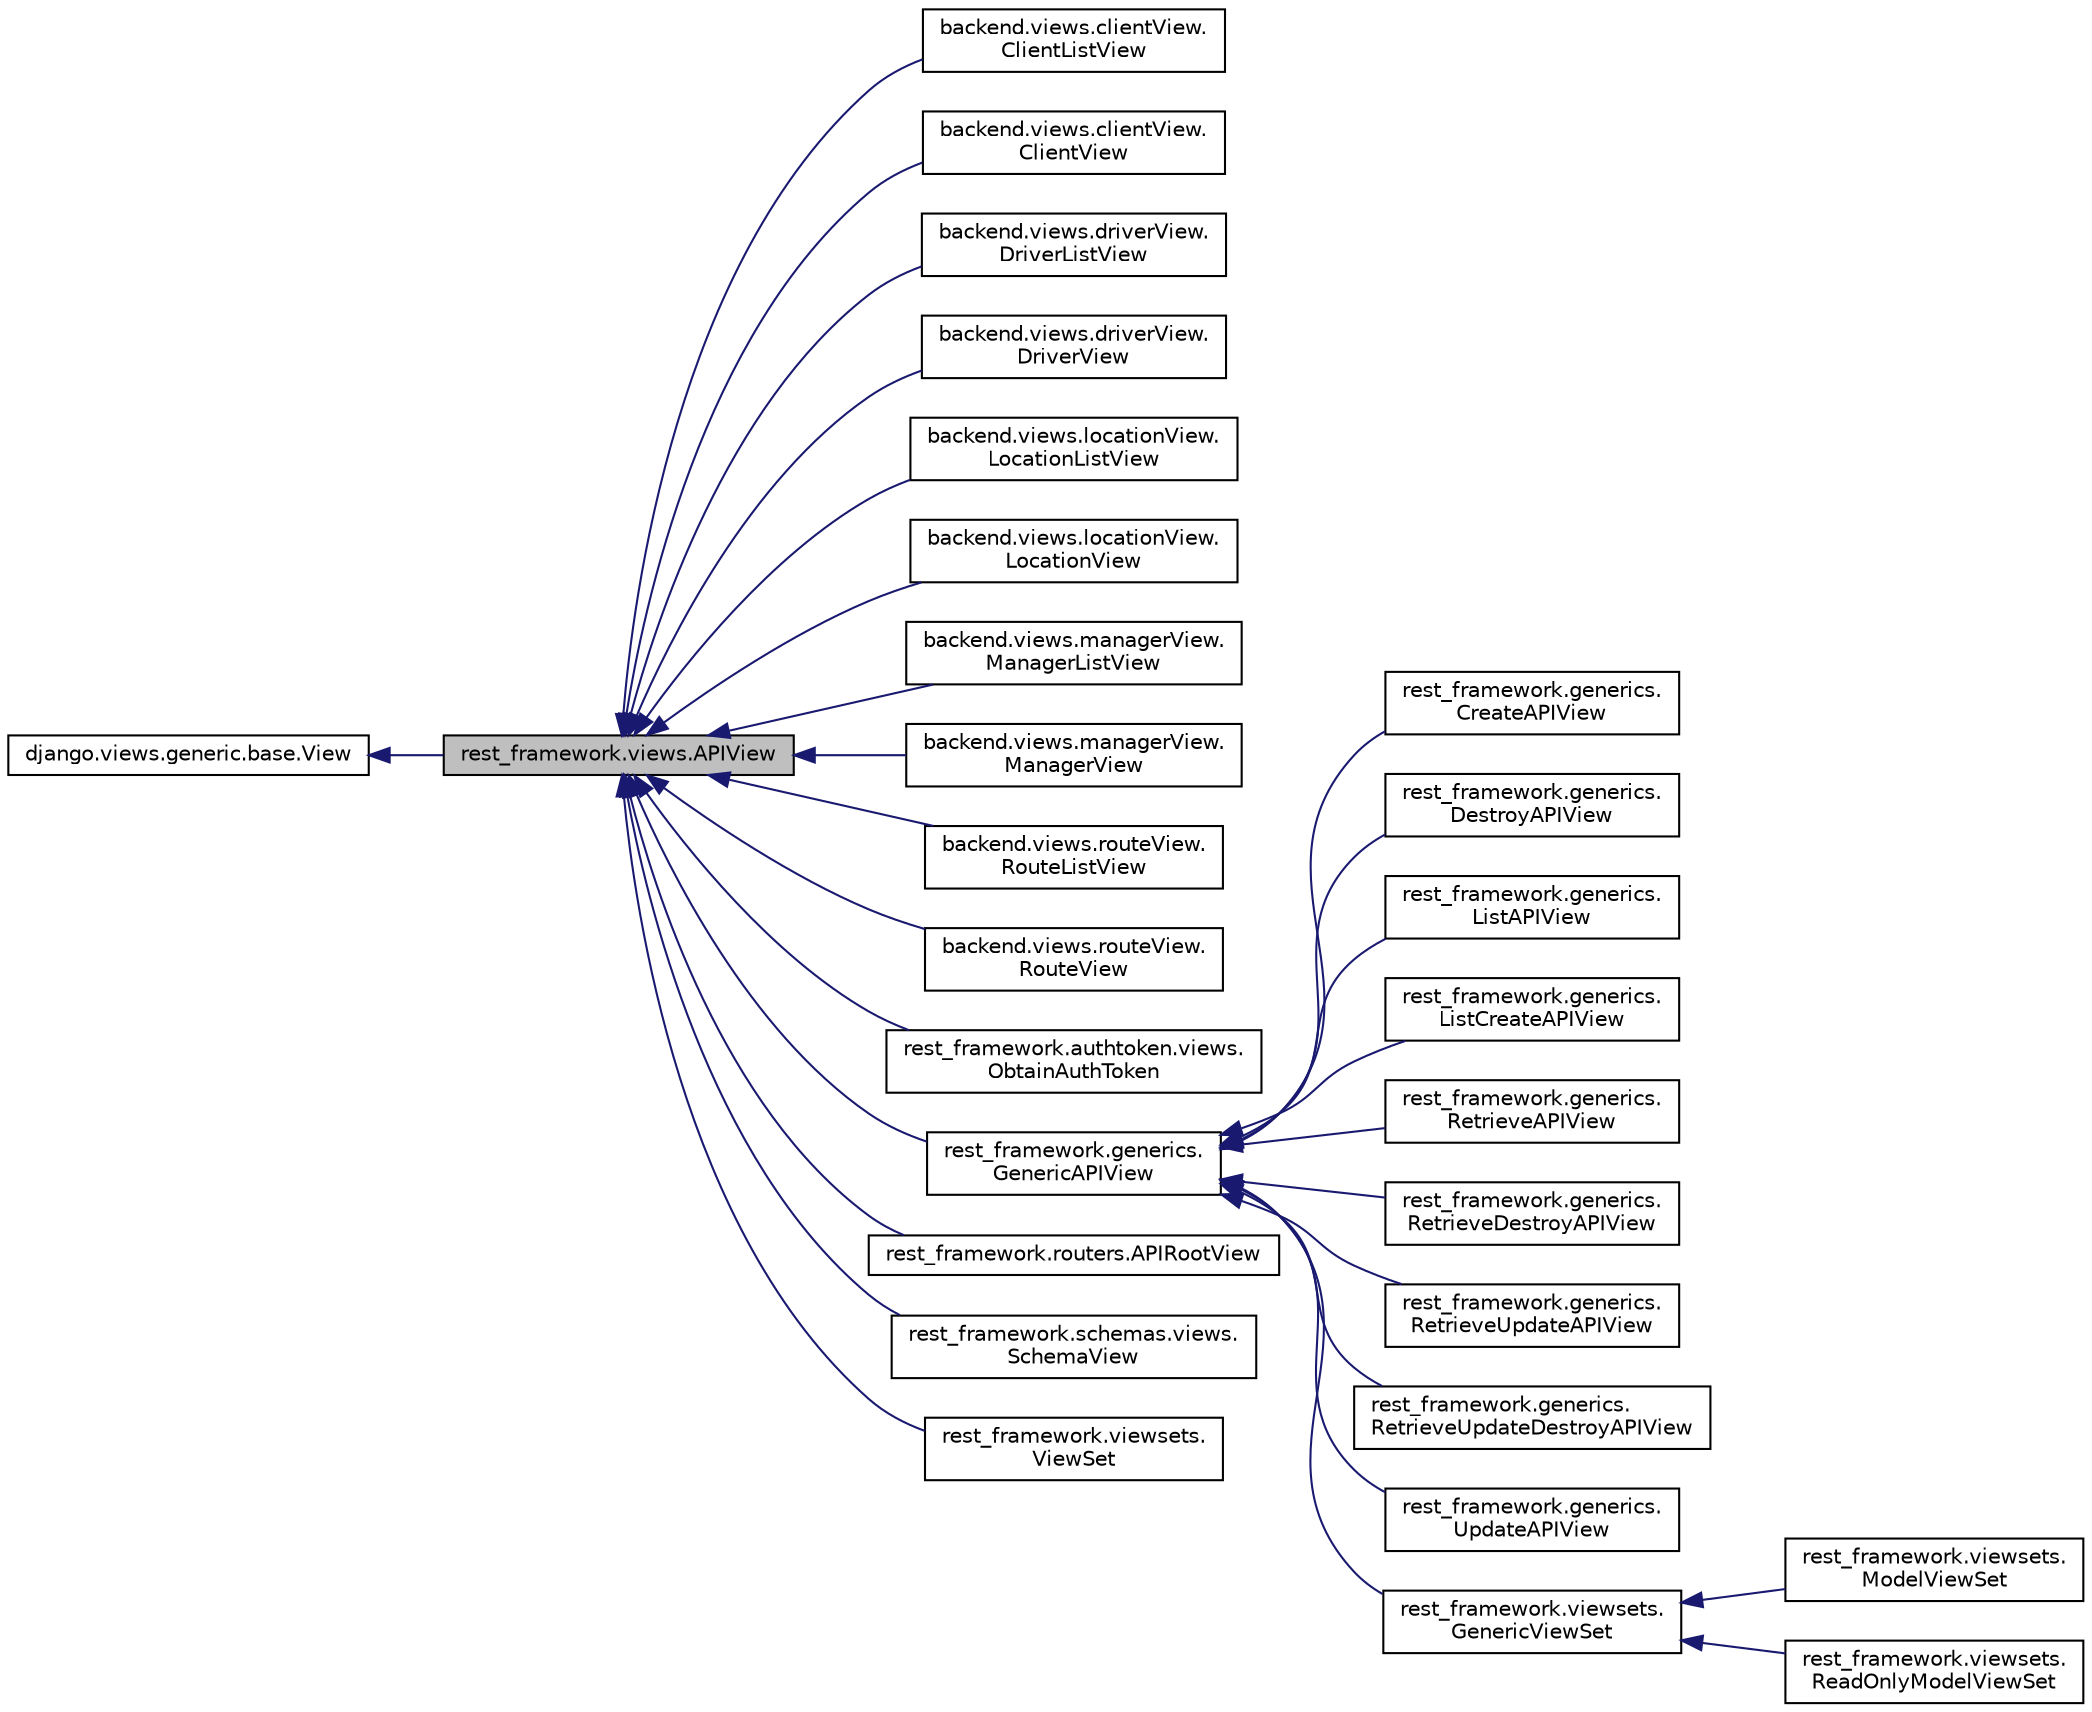 digraph "rest_framework.views.APIView"
{
 // LATEX_PDF_SIZE
  edge [fontname="Helvetica",fontsize="10",labelfontname="Helvetica",labelfontsize="10"];
  node [fontname="Helvetica",fontsize="10",shape=record];
  rankdir="LR";
  Node1 [label="rest_framework.views.APIView",height=0.2,width=0.4,color="black", fillcolor="grey75", style="filled", fontcolor="black",tooltip=" "];
  Node2 -> Node1 [dir="back",color="midnightblue",fontsize="10",style="solid"];
  Node2 [label="django.views.generic.base.View",height=0.2,width=0.4,color="black", fillcolor="white", style="filled",URL="$classdjango_1_1views_1_1generic_1_1base_1_1_view.html",tooltip=" "];
  Node1 -> Node3 [dir="back",color="midnightblue",fontsize="10",style="solid"];
  Node3 [label="backend.views.clientView.\lClientListView",height=0.2,width=0.4,color="black", fillcolor="white", style="filled",URL="$classbackend_1_1views_1_1client_view_1_1_client_list_view.html",tooltip=" "];
  Node1 -> Node4 [dir="back",color="midnightblue",fontsize="10",style="solid"];
  Node4 [label="backend.views.clientView.\lClientView",height=0.2,width=0.4,color="black", fillcolor="white", style="filled",URL="$classbackend_1_1views_1_1client_view_1_1_client_view.html",tooltip=" "];
  Node1 -> Node5 [dir="back",color="midnightblue",fontsize="10",style="solid"];
  Node5 [label="backend.views.driverView.\lDriverListView",height=0.2,width=0.4,color="black", fillcolor="white", style="filled",URL="$classbackend_1_1views_1_1driver_view_1_1_driver_list_view.html",tooltip=" "];
  Node1 -> Node6 [dir="back",color="midnightblue",fontsize="10",style="solid"];
  Node6 [label="backend.views.driverView.\lDriverView",height=0.2,width=0.4,color="black", fillcolor="white", style="filled",URL="$classbackend_1_1views_1_1driver_view_1_1_driver_view.html",tooltip=" "];
  Node1 -> Node7 [dir="back",color="midnightblue",fontsize="10",style="solid"];
  Node7 [label="backend.views.locationView.\lLocationListView",height=0.2,width=0.4,color="black", fillcolor="white", style="filled",URL="$classbackend_1_1views_1_1location_view_1_1_location_list_view.html",tooltip=" "];
  Node1 -> Node8 [dir="back",color="midnightblue",fontsize="10",style="solid"];
  Node8 [label="backend.views.locationView.\lLocationView",height=0.2,width=0.4,color="black", fillcolor="white", style="filled",URL="$classbackend_1_1views_1_1location_view_1_1_location_view.html",tooltip=" "];
  Node1 -> Node9 [dir="back",color="midnightblue",fontsize="10",style="solid"];
  Node9 [label="backend.views.managerView.\lManagerListView",height=0.2,width=0.4,color="black", fillcolor="white", style="filled",URL="$classbackend_1_1views_1_1manager_view_1_1_manager_list_view.html",tooltip=" "];
  Node1 -> Node10 [dir="back",color="midnightblue",fontsize="10",style="solid"];
  Node10 [label="backend.views.managerView.\lManagerView",height=0.2,width=0.4,color="black", fillcolor="white", style="filled",URL="$classbackend_1_1views_1_1manager_view_1_1_manager_view.html",tooltip=" "];
  Node1 -> Node11 [dir="back",color="midnightblue",fontsize="10",style="solid"];
  Node11 [label="backend.views.routeView.\lRouteListView",height=0.2,width=0.4,color="black", fillcolor="white", style="filled",URL="$classbackend_1_1views_1_1route_view_1_1_route_list_view.html",tooltip=" "];
  Node1 -> Node12 [dir="back",color="midnightblue",fontsize="10",style="solid"];
  Node12 [label="backend.views.routeView.\lRouteView",height=0.2,width=0.4,color="black", fillcolor="white", style="filled",URL="$classbackend_1_1views_1_1route_view_1_1_route_view.html",tooltip=" "];
  Node1 -> Node13 [dir="back",color="midnightblue",fontsize="10",style="solid"];
  Node13 [label="rest_framework.authtoken.views.\lObtainAuthToken",height=0.2,width=0.4,color="black", fillcolor="white", style="filled",URL="$classrest__framework_1_1authtoken_1_1views_1_1_obtain_auth_token.html",tooltip=" "];
  Node1 -> Node14 [dir="back",color="midnightblue",fontsize="10",style="solid"];
  Node14 [label="rest_framework.generics.\lGenericAPIView",height=0.2,width=0.4,color="black", fillcolor="white", style="filled",URL="$classrest__framework_1_1generics_1_1_generic_a_p_i_view.html",tooltip=" "];
  Node14 -> Node15 [dir="back",color="midnightblue",fontsize="10",style="solid"];
  Node15 [label="rest_framework.generics.\lCreateAPIView",height=0.2,width=0.4,color="black", fillcolor="white", style="filled",URL="$classrest__framework_1_1generics_1_1_create_a_p_i_view.html",tooltip=" "];
  Node14 -> Node16 [dir="back",color="midnightblue",fontsize="10",style="solid"];
  Node16 [label="rest_framework.generics.\lDestroyAPIView",height=0.2,width=0.4,color="black", fillcolor="white", style="filled",URL="$classrest__framework_1_1generics_1_1_destroy_a_p_i_view.html",tooltip=" "];
  Node14 -> Node17 [dir="back",color="midnightblue",fontsize="10",style="solid"];
  Node17 [label="rest_framework.generics.\lListAPIView",height=0.2,width=0.4,color="black", fillcolor="white", style="filled",URL="$classrest__framework_1_1generics_1_1_list_a_p_i_view.html",tooltip=" "];
  Node14 -> Node18 [dir="back",color="midnightblue",fontsize="10",style="solid"];
  Node18 [label="rest_framework.generics.\lListCreateAPIView",height=0.2,width=0.4,color="black", fillcolor="white", style="filled",URL="$classrest__framework_1_1generics_1_1_list_create_a_p_i_view.html",tooltip=" "];
  Node14 -> Node19 [dir="back",color="midnightblue",fontsize="10",style="solid"];
  Node19 [label="rest_framework.generics.\lRetrieveAPIView",height=0.2,width=0.4,color="black", fillcolor="white", style="filled",URL="$classrest__framework_1_1generics_1_1_retrieve_a_p_i_view.html",tooltip=" "];
  Node14 -> Node20 [dir="back",color="midnightblue",fontsize="10",style="solid"];
  Node20 [label="rest_framework.generics.\lRetrieveDestroyAPIView",height=0.2,width=0.4,color="black", fillcolor="white", style="filled",URL="$classrest__framework_1_1generics_1_1_retrieve_destroy_a_p_i_view.html",tooltip=" "];
  Node14 -> Node21 [dir="back",color="midnightblue",fontsize="10",style="solid"];
  Node21 [label="rest_framework.generics.\lRetrieveUpdateAPIView",height=0.2,width=0.4,color="black", fillcolor="white", style="filled",URL="$classrest__framework_1_1generics_1_1_retrieve_update_a_p_i_view.html",tooltip=" "];
  Node14 -> Node22 [dir="back",color="midnightblue",fontsize="10",style="solid"];
  Node22 [label="rest_framework.generics.\lRetrieveUpdateDestroyAPIView",height=0.2,width=0.4,color="black", fillcolor="white", style="filled",URL="$classrest__framework_1_1generics_1_1_retrieve_update_destroy_a_p_i_view.html",tooltip=" "];
  Node14 -> Node23 [dir="back",color="midnightblue",fontsize="10",style="solid"];
  Node23 [label="rest_framework.generics.\lUpdateAPIView",height=0.2,width=0.4,color="black", fillcolor="white", style="filled",URL="$classrest__framework_1_1generics_1_1_update_a_p_i_view.html",tooltip=" "];
  Node14 -> Node24 [dir="back",color="midnightblue",fontsize="10",style="solid"];
  Node24 [label="rest_framework.viewsets.\lGenericViewSet",height=0.2,width=0.4,color="black", fillcolor="white", style="filled",URL="$classrest__framework_1_1viewsets_1_1_generic_view_set.html",tooltip=" "];
  Node24 -> Node25 [dir="back",color="midnightblue",fontsize="10",style="solid"];
  Node25 [label="rest_framework.viewsets.\lModelViewSet",height=0.2,width=0.4,color="black", fillcolor="white", style="filled",URL="$classrest__framework_1_1viewsets_1_1_model_view_set.html",tooltip=" "];
  Node24 -> Node26 [dir="back",color="midnightblue",fontsize="10",style="solid"];
  Node26 [label="rest_framework.viewsets.\lReadOnlyModelViewSet",height=0.2,width=0.4,color="black", fillcolor="white", style="filled",URL="$classrest__framework_1_1viewsets_1_1_read_only_model_view_set.html",tooltip=" "];
  Node1 -> Node27 [dir="back",color="midnightblue",fontsize="10",style="solid"];
  Node27 [label="rest_framework.routers.APIRootView",height=0.2,width=0.4,color="black", fillcolor="white", style="filled",URL="$classrest__framework_1_1routers_1_1_a_p_i_root_view.html",tooltip=" "];
  Node1 -> Node28 [dir="back",color="midnightblue",fontsize="10",style="solid"];
  Node28 [label="rest_framework.schemas.views.\lSchemaView",height=0.2,width=0.4,color="black", fillcolor="white", style="filled",URL="$classrest__framework_1_1schemas_1_1views_1_1_schema_view.html",tooltip=" "];
  Node1 -> Node29 [dir="back",color="midnightblue",fontsize="10",style="solid"];
  Node29 [label="rest_framework.viewsets.\lViewSet",height=0.2,width=0.4,color="black", fillcolor="white", style="filled",URL="$classrest__framework_1_1viewsets_1_1_view_set.html",tooltip=" "];
}
